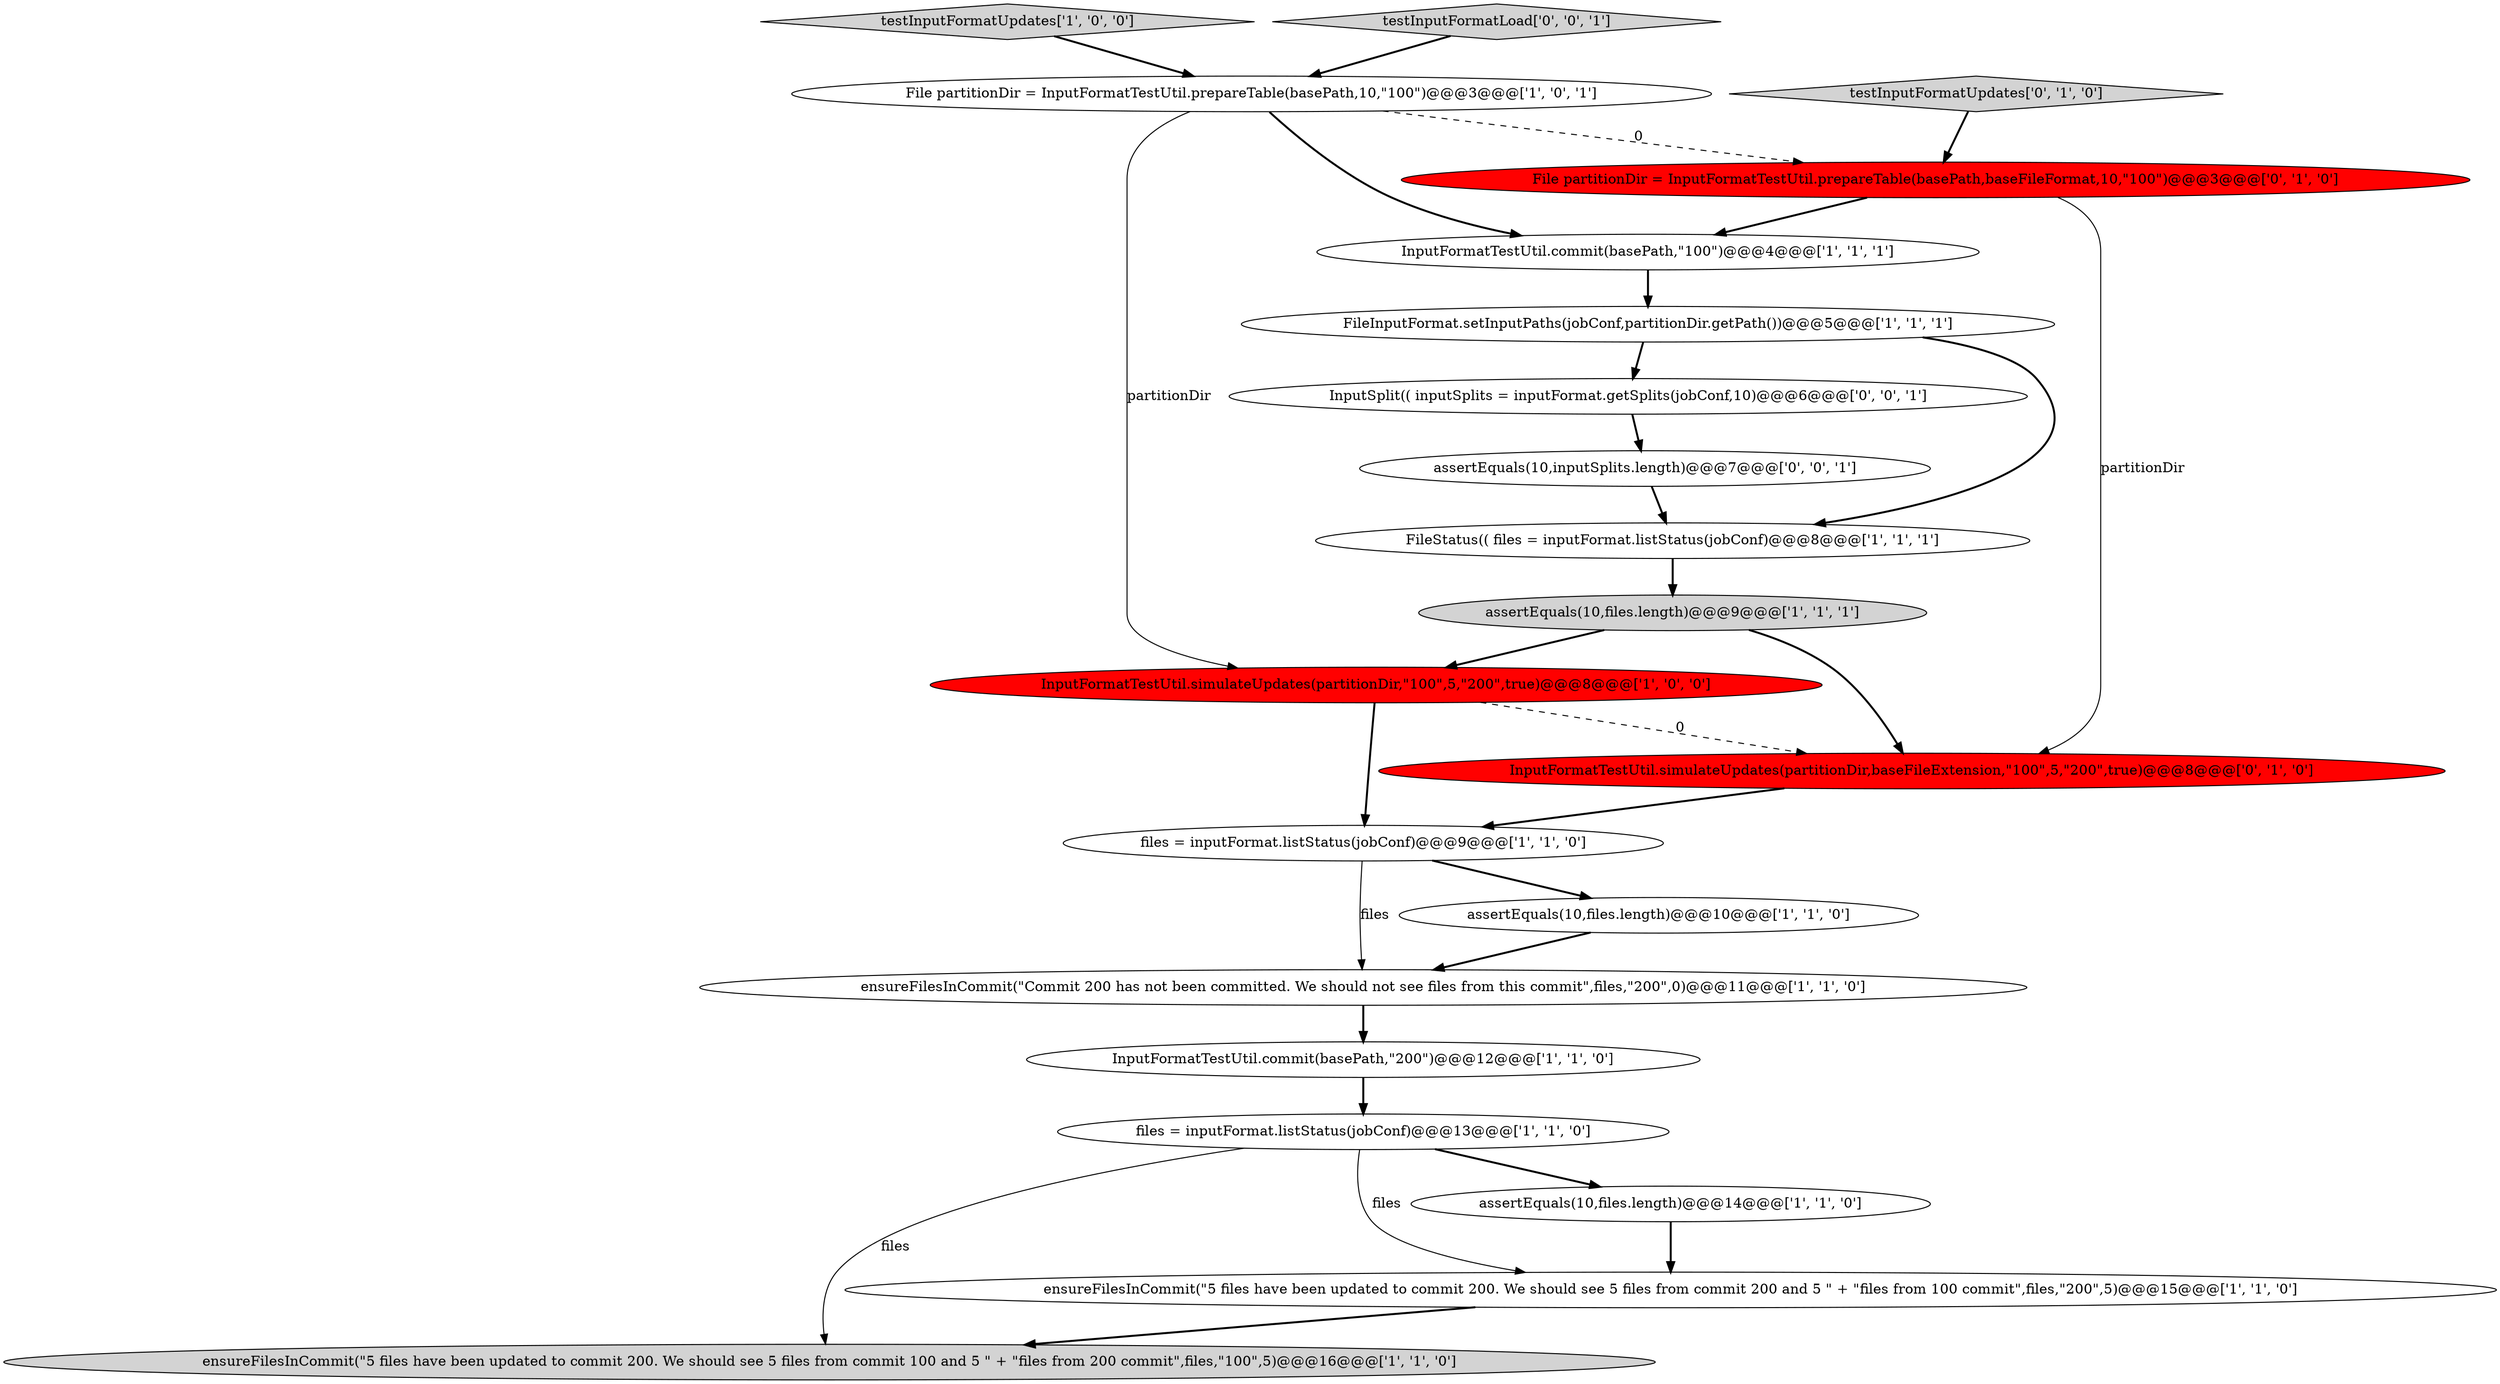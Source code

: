 digraph {
6 [style = filled, label = "testInputFormatUpdates['1', '0', '0']", fillcolor = lightgray, shape = diamond image = "AAA0AAABBB1BBB"];
0 [style = filled, label = "FileInputFormat.setInputPaths(jobConf,partitionDir.getPath())@@@5@@@['1', '1', '1']", fillcolor = white, shape = ellipse image = "AAA0AAABBB1BBB"];
4 [style = filled, label = "InputFormatTestUtil.commit(basePath,\"100\")@@@4@@@['1', '1', '1']", fillcolor = white, shape = ellipse image = "AAA0AAABBB1BBB"];
19 [style = filled, label = "assertEquals(10,inputSplits.length)@@@7@@@['0', '0', '1']", fillcolor = white, shape = ellipse image = "AAA0AAABBB3BBB"];
16 [style = filled, label = "InputFormatTestUtil.simulateUpdates(partitionDir,baseFileExtension,\"100\",5,\"200\",true)@@@8@@@['0', '1', '0']", fillcolor = red, shape = ellipse image = "AAA1AAABBB2BBB"];
3 [style = filled, label = "File partitionDir = InputFormatTestUtil.prepareTable(basePath,10,\"100\")@@@3@@@['1', '0', '1']", fillcolor = white, shape = ellipse image = "AAA0AAABBB1BBB"];
10 [style = filled, label = "InputFormatTestUtil.simulateUpdates(partitionDir,\"100\",5,\"200\",true)@@@8@@@['1', '0', '0']", fillcolor = red, shape = ellipse image = "AAA1AAABBB1BBB"];
20 [style = filled, label = "testInputFormatLoad['0', '0', '1']", fillcolor = lightgray, shape = diamond image = "AAA0AAABBB3BBB"];
13 [style = filled, label = "InputFormatTestUtil.commit(basePath,\"200\")@@@12@@@['1', '1', '0']", fillcolor = white, shape = ellipse image = "AAA0AAABBB1BBB"];
5 [style = filled, label = "ensureFilesInCommit(\"Commit 200 has not been committed. We should not see files from this commit\",files,\"200\",0)@@@11@@@['1', '1', '0']", fillcolor = white, shape = ellipse image = "AAA0AAABBB1BBB"];
11 [style = filled, label = "ensureFilesInCommit(\"5 files have been updated to commit 200. We should see 5 files from commit 100 and 5 \" + \"files from 200 commit\",files,\"100\",5)@@@16@@@['1', '1', '0']", fillcolor = lightgray, shape = ellipse image = "AAA0AAABBB1BBB"];
7 [style = filled, label = "files = inputFormat.listStatus(jobConf)@@@13@@@['1', '1', '0']", fillcolor = white, shape = ellipse image = "AAA0AAABBB1BBB"];
9 [style = filled, label = "assertEquals(10,files.length)@@@10@@@['1', '1', '0']", fillcolor = white, shape = ellipse image = "AAA0AAABBB1BBB"];
2 [style = filled, label = "assertEquals(10,files.length)@@@14@@@['1', '1', '0']", fillcolor = white, shape = ellipse image = "AAA0AAABBB1BBB"];
8 [style = filled, label = "ensureFilesInCommit(\"5 files have been updated to commit 200. We should see 5 files from commit 200 and 5 \" + \"files from 100 commit\",files,\"200\",5)@@@15@@@['1', '1', '0']", fillcolor = white, shape = ellipse image = "AAA0AAABBB1BBB"];
12 [style = filled, label = "files = inputFormat.listStatus(jobConf)@@@9@@@['1', '1', '0']", fillcolor = white, shape = ellipse image = "AAA0AAABBB1BBB"];
14 [style = filled, label = "FileStatus(( files = inputFormat.listStatus(jobConf)@@@8@@@['1', '1', '1']", fillcolor = white, shape = ellipse image = "AAA0AAABBB1BBB"];
18 [style = filled, label = "InputSplit(( inputSplits = inputFormat.getSplits(jobConf,10)@@@6@@@['0', '0', '1']", fillcolor = white, shape = ellipse image = "AAA0AAABBB3BBB"];
1 [style = filled, label = "assertEquals(10,files.length)@@@9@@@['1', '1', '1']", fillcolor = lightgray, shape = ellipse image = "AAA0AAABBB1BBB"];
17 [style = filled, label = "File partitionDir = InputFormatTestUtil.prepareTable(basePath,baseFileFormat,10,\"100\")@@@3@@@['0', '1', '0']", fillcolor = red, shape = ellipse image = "AAA1AAABBB2BBB"];
15 [style = filled, label = "testInputFormatUpdates['0', '1', '0']", fillcolor = lightgray, shape = diamond image = "AAA0AAABBB2BBB"];
6->3 [style = bold, label=""];
3->17 [style = dashed, label="0"];
17->16 [style = solid, label="partitionDir"];
18->19 [style = bold, label=""];
20->3 [style = bold, label=""];
12->9 [style = bold, label=""];
3->4 [style = bold, label=""];
14->1 [style = bold, label=""];
7->8 [style = solid, label="files"];
4->0 [style = bold, label=""];
15->17 [style = bold, label=""];
0->14 [style = bold, label=""];
19->14 [style = bold, label=""];
10->12 [style = bold, label=""];
13->7 [style = bold, label=""];
7->2 [style = bold, label=""];
1->16 [style = bold, label=""];
5->13 [style = bold, label=""];
3->10 [style = solid, label="partitionDir"];
7->11 [style = solid, label="files"];
9->5 [style = bold, label=""];
12->5 [style = solid, label="files"];
0->18 [style = bold, label=""];
10->16 [style = dashed, label="0"];
1->10 [style = bold, label=""];
8->11 [style = bold, label=""];
16->12 [style = bold, label=""];
17->4 [style = bold, label=""];
2->8 [style = bold, label=""];
}
